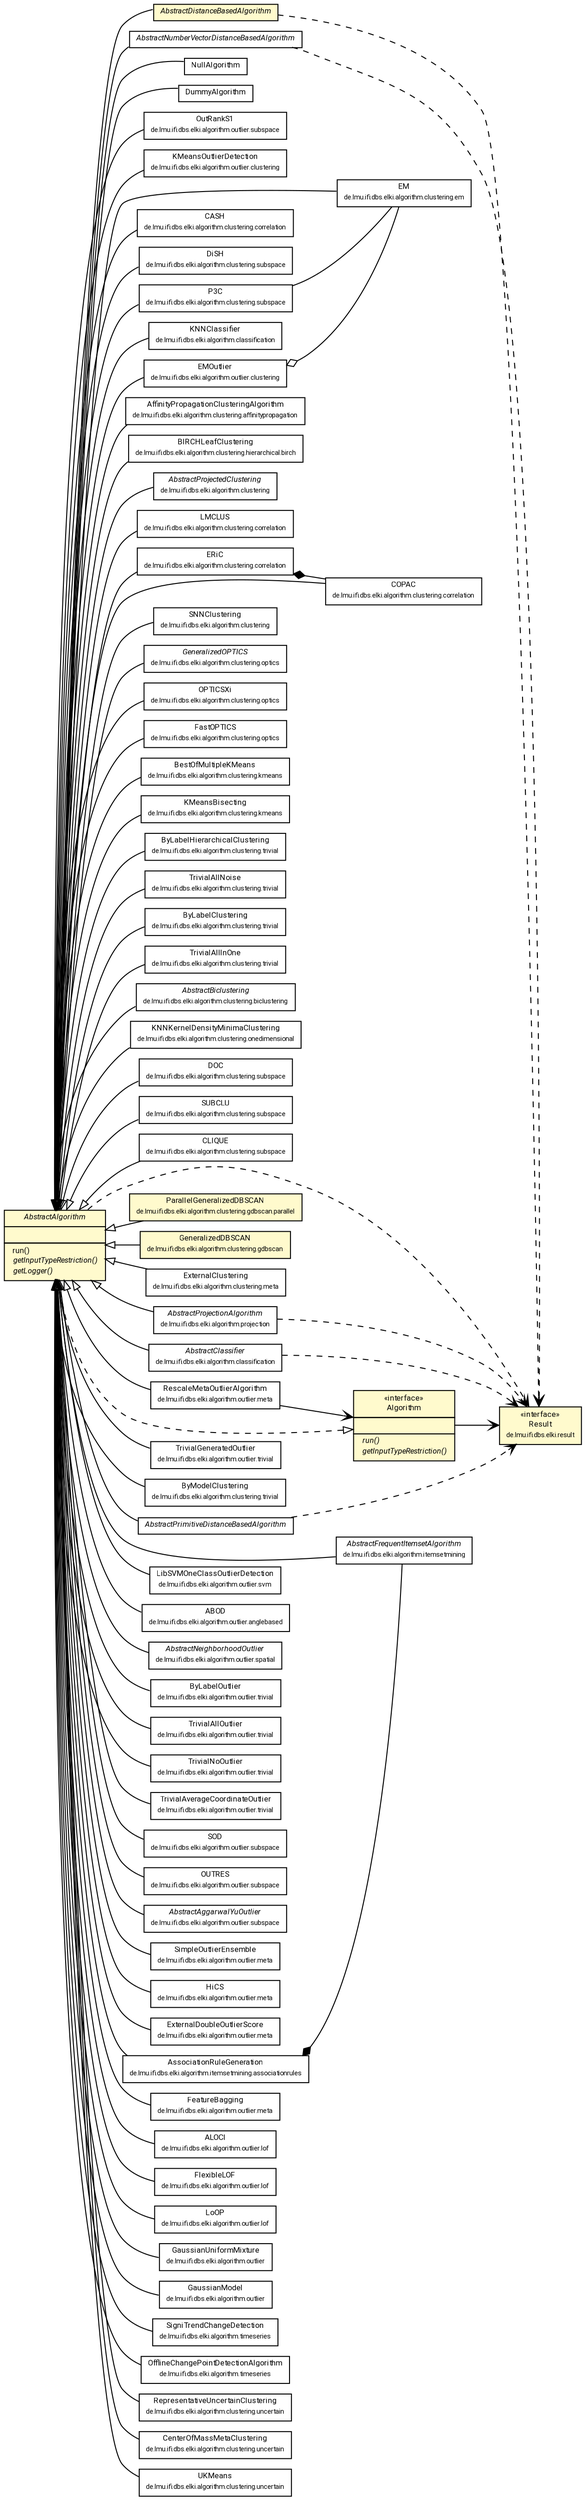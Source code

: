 #!/usr/local/bin/dot
#
# Class diagram 
# Generated by UMLGraph version R5_7_2-60-g0e99a6 (http://www.spinellis.gr/umlgraph/)
#

digraph G {
	graph [fontnames="svg"]
	edge [fontname="Roboto",fontsize=7,labelfontname="Roboto",labelfontsize=7,color="black"];
	node [fontname="Roboto",fontcolor="black",fontsize=8,shape=plaintext,margin=0,width=0,height=0];
	nodesep=0.15;
	ranksep=0.25;
	rankdir=LR;
	// de.lmu.ifi.dbs.elki.algorithm.projection.AbstractProjectionAlgorithm<R extends de.lmu.ifi.dbs.elki.result.Result>
	c894621 [label=<<table title="de.lmu.ifi.dbs.elki.algorithm.projection.AbstractProjectionAlgorithm" border="0" cellborder="1" cellspacing="0" cellpadding="2" href="projection/AbstractProjectionAlgorithm.html" target="_parent">
		<tr><td><table border="0" cellspacing="0" cellpadding="1">
		<tr><td align="center" balign="center"> <font face="Roboto"><i>AbstractProjectionAlgorithm</i></font> </td></tr>
		<tr><td align="center" balign="center"> <font face="Roboto" point-size="7.0">de.lmu.ifi.dbs.elki.algorithm.projection</font> </td></tr>
		</table></td></tr>
		</table>>, URL="projection/AbstractProjectionAlgorithm.html"];
	// de.lmu.ifi.dbs.elki.algorithm.NullAlgorithm
	c894638 [label=<<table title="de.lmu.ifi.dbs.elki.algorithm.NullAlgorithm" border="0" cellborder="1" cellspacing="0" cellpadding="2" href="NullAlgorithm.html" target="_parent">
		<tr><td><table border="0" cellspacing="0" cellpadding="1">
		<tr><td align="center" balign="center"> <font face="Roboto">NullAlgorithm</font> </td></tr>
		</table></td></tr>
		</table>>, URL="NullAlgorithm.html"];
	// de.lmu.ifi.dbs.elki.algorithm.DummyAlgorithm<O extends de.lmu.ifi.dbs.elki.data.NumberVector>
	c894641 [label=<<table title="de.lmu.ifi.dbs.elki.algorithm.DummyAlgorithm" border="0" cellborder="1" cellspacing="0" cellpadding="2" href="DummyAlgorithm.html" target="_parent">
		<tr><td><table border="0" cellspacing="0" cellpadding="1">
		<tr><td align="center" balign="center"> <font face="Roboto">DummyAlgorithm</font> </td></tr>
		</table></td></tr>
		</table>>, URL="DummyAlgorithm.html"];
	// de.lmu.ifi.dbs.elki.algorithm.outlier.subspace.OutRankS1
	c894653 [label=<<table title="de.lmu.ifi.dbs.elki.algorithm.outlier.subspace.OutRankS1" border="0" cellborder="1" cellspacing="0" cellpadding="2" href="outlier/subspace/OutRankS1.html" target="_parent">
		<tr><td><table border="0" cellspacing="0" cellpadding="1">
		<tr><td align="center" balign="center"> <font face="Roboto">OutRankS1</font> </td></tr>
		<tr><td align="center" balign="center"> <font face="Roboto" point-size="7.0">de.lmu.ifi.dbs.elki.algorithm.outlier.subspace</font> </td></tr>
		</table></td></tr>
		</table>>, URL="outlier/subspace/OutRankS1.html"];
	// de.lmu.ifi.dbs.elki.algorithm.outlier.clustering.KMeansOutlierDetection<O extends de.lmu.ifi.dbs.elki.data.NumberVector>
	c894659 [label=<<table title="de.lmu.ifi.dbs.elki.algorithm.outlier.clustering.KMeansOutlierDetection" border="0" cellborder="1" cellspacing="0" cellpadding="2" href="outlier/clustering/KMeansOutlierDetection.html" target="_parent">
		<tr><td><table border="0" cellspacing="0" cellpadding="1">
		<tr><td align="center" balign="center"> <font face="Roboto">KMeansOutlierDetection</font> </td></tr>
		<tr><td align="center" balign="center"> <font face="Roboto" point-size="7.0">de.lmu.ifi.dbs.elki.algorithm.outlier.clustering</font> </td></tr>
		</table></td></tr>
		</table>>, URL="outlier/clustering/KMeansOutlierDetection.html"];
	// de.lmu.ifi.dbs.elki.algorithm.outlier.clustering.EMOutlier<V extends de.lmu.ifi.dbs.elki.data.NumberVector>
	c894661 [label=<<table title="de.lmu.ifi.dbs.elki.algorithm.outlier.clustering.EMOutlier" border="0" cellborder="1" cellspacing="0" cellpadding="2" href="outlier/clustering/EMOutlier.html" target="_parent">
		<tr><td><table border="0" cellspacing="0" cellpadding="1">
		<tr><td align="center" balign="center"> <font face="Roboto">EMOutlier</font> </td></tr>
		<tr><td align="center" balign="center"> <font face="Roboto" point-size="7.0">de.lmu.ifi.dbs.elki.algorithm.outlier.clustering</font> </td></tr>
		</table></td></tr>
		</table>>, URL="outlier/clustering/EMOutlier.html"];
	// de.lmu.ifi.dbs.elki.algorithm.clustering.correlation.CASH<V extends de.lmu.ifi.dbs.elki.data.NumberVector>
	c894692 [label=<<table title="de.lmu.ifi.dbs.elki.algorithm.clustering.correlation.CASH" border="0" cellborder="1" cellspacing="0" cellpadding="2" href="clustering/correlation/CASH.html" target="_parent">
		<tr><td><table border="0" cellspacing="0" cellpadding="1">
		<tr><td align="center" balign="center"> <font face="Roboto">CASH</font> </td></tr>
		<tr><td align="center" balign="center"> <font face="Roboto" point-size="7.0">de.lmu.ifi.dbs.elki.algorithm.clustering.correlation</font> </td></tr>
		</table></td></tr>
		</table>>, URL="clustering/correlation/CASH.html"];
	// de.lmu.ifi.dbs.elki.algorithm.clustering.subspace.DiSH<V extends de.lmu.ifi.dbs.elki.data.NumberVector>
	c894697 [label=<<table title="de.lmu.ifi.dbs.elki.algorithm.clustering.subspace.DiSH" border="0" cellborder="1" cellspacing="0" cellpadding="2" href="clustering/subspace/DiSH.html" target="_parent">
		<tr><td><table border="0" cellspacing="0" cellpadding="1">
		<tr><td align="center" balign="center"> <font face="Roboto">DiSH</font> </td></tr>
		<tr><td align="center" balign="center"> <font face="Roboto" point-size="7.0">de.lmu.ifi.dbs.elki.algorithm.clustering.subspace</font> </td></tr>
		</table></td></tr>
		</table>>, URL="clustering/subspace/DiSH.html"];
	// de.lmu.ifi.dbs.elki.algorithm.classification.AbstractClassifier<O, R extends de.lmu.ifi.dbs.elki.result.Result>
	c895018 [label=<<table title="de.lmu.ifi.dbs.elki.algorithm.classification.AbstractClassifier" border="0" cellborder="1" cellspacing="0" cellpadding="2" href="classification/AbstractClassifier.html" target="_parent">
		<tr><td><table border="0" cellspacing="0" cellpadding="1">
		<tr><td align="center" balign="center"> <font face="Roboto"><i>AbstractClassifier</i></font> </td></tr>
		<tr><td align="center" balign="center"> <font face="Roboto" point-size="7.0">de.lmu.ifi.dbs.elki.algorithm.classification</font> </td></tr>
		</table></td></tr>
		</table>>, URL="classification/AbstractClassifier.html"];
	// de.lmu.ifi.dbs.elki.algorithm.classification.KNNClassifier<O>
	c895020 [label=<<table title="de.lmu.ifi.dbs.elki.algorithm.classification.KNNClassifier" border="0" cellborder="1" cellspacing="0" cellpadding="2" href="classification/KNNClassifier.html" target="_parent">
		<tr><td><table border="0" cellspacing="0" cellpadding="1">
		<tr><td align="center" balign="center"> <font face="Roboto">KNNClassifier</font> </td></tr>
		<tr><td align="center" balign="center"> <font face="Roboto" point-size="7.0">de.lmu.ifi.dbs.elki.algorithm.classification</font> </td></tr>
		</table></td></tr>
		</table>>, URL="classification/KNNClassifier.html"];
	// de.lmu.ifi.dbs.elki.algorithm.clustering.em.EM<V extends de.lmu.ifi.dbs.elki.data.NumberVector, M extends de.lmu.ifi.dbs.elki.data.model.MeanModel>
	c895131 [label=<<table title="de.lmu.ifi.dbs.elki.algorithm.clustering.em.EM" border="0" cellborder="1" cellspacing="0" cellpadding="2" href="clustering/em/EM.html" target="_parent">
		<tr><td><table border="0" cellspacing="0" cellpadding="1">
		<tr><td align="center" balign="center"> <font face="Roboto">EM</font> </td></tr>
		<tr><td align="center" balign="center"> <font face="Roboto" point-size="7.0">de.lmu.ifi.dbs.elki.algorithm.clustering.em</font> </td></tr>
		</table></td></tr>
		</table>>, URL="clustering/em/EM.html"];
	// de.lmu.ifi.dbs.elki.algorithm.clustering.affinitypropagation.AffinityPropagationClusteringAlgorithm<O>
	c895147 [label=<<table title="de.lmu.ifi.dbs.elki.algorithm.clustering.affinitypropagation.AffinityPropagationClusteringAlgorithm" border="0" cellborder="1" cellspacing="0" cellpadding="2" href="clustering/affinitypropagation/AffinityPropagationClusteringAlgorithm.html" target="_parent">
		<tr><td><table border="0" cellspacing="0" cellpadding="1">
		<tr><td align="center" balign="center"> <font face="Roboto">AffinityPropagationClusteringAlgorithm</font> </td></tr>
		<tr><td align="center" balign="center"> <font face="Roboto" point-size="7.0">de.lmu.ifi.dbs.elki.algorithm.clustering.affinitypropagation</font> </td></tr>
		</table></td></tr>
		</table>>, URL="clustering/affinitypropagation/AffinityPropagationClusteringAlgorithm.html"];
	// de.lmu.ifi.dbs.elki.algorithm.clustering.hierarchical.birch.BIRCHLeafClustering
	c895160 [label=<<table title="de.lmu.ifi.dbs.elki.algorithm.clustering.hierarchical.birch.BIRCHLeafClustering" border="0" cellborder="1" cellspacing="0" cellpadding="2" href="clustering/hierarchical/birch/BIRCHLeafClustering.html" target="_parent">
		<tr><td><table border="0" cellspacing="0" cellpadding="1">
		<tr><td align="center" balign="center"> <font face="Roboto">BIRCHLeafClustering</font> </td></tr>
		<tr><td align="center" balign="center"> <font face="Roboto" point-size="7.0">de.lmu.ifi.dbs.elki.algorithm.clustering.hierarchical.birch</font> </td></tr>
		</table></td></tr>
		</table>>, URL="clustering/hierarchical/birch/BIRCHLeafClustering.html"];
	// de.lmu.ifi.dbs.elki.algorithm.clustering.AbstractProjectedClustering<R extends de.lmu.ifi.dbs.elki.data.Clustering<?>, V extends de.lmu.ifi.dbs.elki.data.NumberVector>
	c895245 [label=<<table title="de.lmu.ifi.dbs.elki.algorithm.clustering.AbstractProjectedClustering" border="0" cellborder="1" cellspacing="0" cellpadding="2" href="clustering/AbstractProjectedClustering.html" target="_parent">
		<tr><td><table border="0" cellspacing="0" cellpadding="1">
		<tr><td align="center" balign="center"> <font face="Roboto"><i>AbstractProjectedClustering</i></font> </td></tr>
		<tr><td align="center" balign="center"> <font face="Roboto" point-size="7.0">de.lmu.ifi.dbs.elki.algorithm.clustering</font> </td></tr>
		</table></td></tr>
		</table>>, URL="clustering/AbstractProjectedClustering.html"];
	// de.lmu.ifi.dbs.elki.algorithm.clustering.correlation.LMCLUS
	c895250 [label=<<table title="de.lmu.ifi.dbs.elki.algorithm.clustering.correlation.LMCLUS" border="0" cellborder="1" cellspacing="0" cellpadding="2" href="clustering/correlation/LMCLUS.html" target="_parent">
		<tr><td><table border="0" cellspacing="0" cellpadding="1">
		<tr><td align="center" balign="center"> <font face="Roboto">LMCLUS</font> </td></tr>
		<tr><td align="center" balign="center"> <font face="Roboto" point-size="7.0">de.lmu.ifi.dbs.elki.algorithm.clustering.correlation</font> </td></tr>
		</table></td></tr>
		</table>>, URL="clustering/correlation/LMCLUS.html"];
	// de.lmu.ifi.dbs.elki.algorithm.clustering.correlation.COPAC<V extends de.lmu.ifi.dbs.elki.data.NumberVector>
	c895253 [label=<<table title="de.lmu.ifi.dbs.elki.algorithm.clustering.correlation.COPAC" border="0" cellborder="1" cellspacing="0" cellpadding="2" href="clustering/correlation/COPAC.html" target="_parent">
		<tr><td><table border="0" cellspacing="0" cellpadding="1">
		<tr><td align="center" balign="center"> <font face="Roboto">COPAC</font> </td></tr>
		<tr><td align="center" balign="center"> <font face="Roboto" point-size="7.0">de.lmu.ifi.dbs.elki.algorithm.clustering.correlation</font> </td></tr>
		</table></td></tr>
		</table>>, URL="clustering/correlation/COPAC.html"];
	// de.lmu.ifi.dbs.elki.algorithm.clustering.correlation.ERiC<V extends de.lmu.ifi.dbs.elki.data.NumberVector>
	c895256 [label=<<table title="de.lmu.ifi.dbs.elki.algorithm.clustering.correlation.ERiC" border="0" cellborder="1" cellspacing="0" cellpadding="2" href="clustering/correlation/ERiC.html" target="_parent">
		<tr><td><table border="0" cellspacing="0" cellpadding="1">
		<tr><td align="center" balign="center"> <font face="Roboto">ERiC</font> </td></tr>
		<tr><td align="center" balign="center"> <font face="Roboto" point-size="7.0">de.lmu.ifi.dbs.elki.algorithm.clustering.correlation</font> </td></tr>
		</table></td></tr>
		</table>>, URL="clustering/correlation/ERiC.html"];
	// de.lmu.ifi.dbs.elki.algorithm.clustering.SNNClustering<O>
	c895267 [label=<<table title="de.lmu.ifi.dbs.elki.algorithm.clustering.SNNClustering" border="0" cellborder="1" cellspacing="0" cellpadding="2" href="clustering/SNNClustering.html" target="_parent">
		<tr><td><table border="0" cellspacing="0" cellpadding="1">
		<tr><td align="center" balign="center"> <font face="Roboto">SNNClustering</font> </td></tr>
		<tr><td align="center" balign="center"> <font face="Roboto" point-size="7.0">de.lmu.ifi.dbs.elki.algorithm.clustering</font> </td></tr>
		</table></td></tr>
		</table>>, URL="clustering/SNNClustering.html"];
	// de.lmu.ifi.dbs.elki.algorithm.clustering.optics.GeneralizedOPTICS<O, R extends de.lmu.ifi.dbs.elki.algorithm.clustering.optics.ClusterOrder>
	c895272 [label=<<table title="de.lmu.ifi.dbs.elki.algorithm.clustering.optics.GeneralizedOPTICS" border="0" cellborder="1" cellspacing="0" cellpadding="2" href="clustering/optics/GeneralizedOPTICS.html" target="_parent">
		<tr><td><table border="0" cellspacing="0" cellpadding="1">
		<tr><td align="center" balign="center"> <font face="Roboto"><i>GeneralizedOPTICS</i></font> </td></tr>
		<tr><td align="center" balign="center"> <font face="Roboto" point-size="7.0">de.lmu.ifi.dbs.elki.algorithm.clustering.optics</font> </td></tr>
		</table></td></tr>
		</table>>, URL="clustering/optics/GeneralizedOPTICS.html"];
	// de.lmu.ifi.dbs.elki.algorithm.clustering.optics.OPTICSXi
	c895280 [label=<<table title="de.lmu.ifi.dbs.elki.algorithm.clustering.optics.OPTICSXi" border="0" cellborder="1" cellspacing="0" cellpadding="2" href="clustering/optics/OPTICSXi.html" target="_parent">
		<tr><td><table border="0" cellspacing="0" cellpadding="1">
		<tr><td align="center" balign="center"> <font face="Roboto">OPTICSXi</font> </td></tr>
		<tr><td align="center" balign="center"> <font face="Roboto" point-size="7.0">de.lmu.ifi.dbs.elki.algorithm.clustering.optics</font> </td></tr>
		</table></td></tr>
		</table>>, URL="clustering/optics/OPTICSXi.html"];
	// de.lmu.ifi.dbs.elki.algorithm.clustering.optics.FastOPTICS<V extends de.lmu.ifi.dbs.elki.data.NumberVector>
	c895290 [label=<<table title="de.lmu.ifi.dbs.elki.algorithm.clustering.optics.FastOPTICS" border="0" cellborder="1" cellspacing="0" cellpadding="2" href="clustering/optics/FastOPTICS.html" target="_parent">
		<tr><td><table border="0" cellspacing="0" cellpadding="1">
		<tr><td align="center" balign="center"> <font face="Roboto">FastOPTICS</font> </td></tr>
		<tr><td align="center" balign="center"> <font face="Roboto" point-size="7.0">de.lmu.ifi.dbs.elki.algorithm.clustering.optics</font> </td></tr>
		</table></td></tr>
		</table>>, URL="clustering/optics/FastOPTICS.html"];
	// de.lmu.ifi.dbs.elki.algorithm.clustering.kmeans.BestOfMultipleKMeans<V extends de.lmu.ifi.dbs.elki.data.NumberVector, M extends de.lmu.ifi.dbs.elki.data.model.MeanModel>
	c895322 [label=<<table title="de.lmu.ifi.dbs.elki.algorithm.clustering.kmeans.BestOfMultipleKMeans" border="0" cellborder="1" cellspacing="0" cellpadding="2" href="clustering/kmeans/BestOfMultipleKMeans.html" target="_parent">
		<tr><td><table border="0" cellspacing="0" cellpadding="1">
		<tr><td align="center" balign="center"> <font face="Roboto">BestOfMultipleKMeans</font> </td></tr>
		<tr><td align="center" balign="center"> <font face="Roboto" point-size="7.0">de.lmu.ifi.dbs.elki.algorithm.clustering.kmeans</font> </td></tr>
		</table></td></tr>
		</table>>, URL="clustering/kmeans/BestOfMultipleKMeans.html"];
	// de.lmu.ifi.dbs.elki.algorithm.clustering.kmeans.KMeansBisecting<V extends de.lmu.ifi.dbs.elki.data.NumberVector, M extends de.lmu.ifi.dbs.elki.data.model.MeanModel>
	c895364 [label=<<table title="de.lmu.ifi.dbs.elki.algorithm.clustering.kmeans.KMeansBisecting" border="0" cellborder="1" cellspacing="0" cellpadding="2" href="clustering/kmeans/KMeansBisecting.html" target="_parent">
		<tr><td><table border="0" cellspacing="0" cellpadding="1">
		<tr><td align="center" balign="center"> <font face="Roboto">KMeansBisecting</font> </td></tr>
		<tr><td align="center" balign="center"> <font face="Roboto" point-size="7.0">de.lmu.ifi.dbs.elki.algorithm.clustering.kmeans</font> </td></tr>
		</table></td></tr>
		</table>>, URL="clustering/kmeans/KMeansBisecting.html"];
	// de.lmu.ifi.dbs.elki.algorithm.clustering.trivial.ByLabelHierarchicalClustering
	c895407 [label=<<table title="de.lmu.ifi.dbs.elki.algorithm.clustering.trivial.ByLabelHierarchicalClustering" border="0" cellborder="1" cellspacing="0" cellpadding="2" href="clustering/trivial/ByLabelHierarchicalClustering.html" target="_parent">
		<tr><td><table border="0" cellspacing="0" cellpadding="1">
		<tr><td align="center" balign="center"> <font face="Roboto">ByLabelHierarchicalClustering</font> </td></tr>
		<tr><td align="center" balign="center"> <font face="Roboto" point-size="7.0">de.lmu.ifi.dbs.elki.algorithm.clustering.trivial</font> </td></tr>
		</table></td></tr>
		</table>>, URL="clustering/trivial/ByLabelHierarchicalClustering.html"];
	// de.lmu.ifi.dbs.elki.algorithm.clustering.trivial.TrivialAllNoise
	c895408 [label=<<table title="de.lmu.ifi.dbs.elki.algorithm.clustering.trivial.TrivialAllNoise" border="0" cellborder="1" cellspacing="0" cellpadding="2" href="clustering/trivial/TrivialAllNoise.html" target="_parent">
		<tr><td><table border="0" cellspacing="0" cellpadding="1">
		<tr><td align="center" balign="center"> <font face="Roboto">TrivialAllNoise</font> </td></tr>
		<tr><td align="center" balign="center"> <font face="Roboto" point-size="7.0">de.lmu.ifi.dbs.elki.algorithm.clustering.trivial</font> </td></tr>
		</table></td></tr>
		</table>>, URL="clustering/trivial/TrivialAllNoise.html"];
	// de.lmu.ifi.dbs.elki.algorithm.clustering.trivial.ByLabelClustering
	c895409 [label=<<table title="de.lmu.ifi.dbs.elki.algorithm.clustering.trivial.ByLabelClustering" border="0" cellborder="1" cellspacing="0" cellpadding="2" href="clustering/trivial/ByLabelClustering.html" target="_parent">
		<tr><td><table border="0" cellspacing="0" cellpadding="1">
		<tr><td align="center" balign="center"> <font face="Roboto">ByLabelClustering</font> </td></tr>
		<tr><td align="center" balign="center"> <font face="Roboto" point-size="7.0">de.lmu.ifi.dbs.elki.algorithm.clustering.trivial</font> </td></tr>
		</table></td></tr>
		</table>>, URL="clustering/trivial/ByLabelClustering.html"];
	// de.lmu.ifi.dbs.elki.algorithm.clustering.trivial.TrivialAllInOne
	c895412 [label=<<table title="de.lmu.ifi.dbs.elki.algorithm.clustering.trivial.TrivialAllInOne" border="0" cellborder="1" cellspacing="0" cellpadding="2" href="clustering/trivial/TrivialAllInOne.html" target="_parent">
		<tr><td><table border="0" cellspacing="0" cellpadding="1">
		<tr><td align="center" balign="center"> <font face="Roboto">TrivialAllInOne</font> </td></tr>
		<tr><td align="center" balign="center"> <font face="Roboto" point-size="7.0">de.lmu.ifi.dbs.elki.algorithm.clustering.trivial</font> </td></tr>
		</table></td></tr>
		</table>>, URL="clustering/trivial/TrivialAllInOne.html"];
	// de.lmu.ifi.dbs.elki.algorithm.clustering.biclustering.AbstractBiclustering<V extends de.lmu.ifi.dbs.elki.data.NumberVector, M extends de.lmu.ifi.dbs.elki.data.model.BiclusterModel>
	c895413 [label=<<table title="de.lmu.ifi.dbs.elki.algorithm.clustering.biclustering.AbstractBiclustering" border="0" cellborder="1" cellspacing="0" cellpadding="2" href="clustering/biclustering/AbstractBiclustering.html" target="_parent">
		<tr><td><table border="0" cellspacing="0" cellpadding="1">
		<tr><td align="center" balign="center"> <font face="Roboto"><i>AbstractBiclustering</i></font> </td></tr>
		<tr><td align="center" balign="center"> <font face="Roboto" point-size="7.0">de.lmu.ifi.dbs.elki.algorithm.clustering.biclustering</font> </td></tr>
		</table></td></tr>
		</table>>, URL="clustering/biclustering/AbstractBiclustering.html"];
	// de.lmu.ifi.dbs.elki.algorithm.clustering.onedimensional.KNNKernelDensityMinimaClustering<V extends de.lmu.ifi.dbs.elki.data.NumberVector>
	c895422 [label=<<table title="de.lmu.ifi.dbs.elki.algorithm.clustering.onedimensional.KNNKernelDensityMinimaClustering" border="0" cellborder="1" cellspacing="0" cellpadding="2" href="clustering/onedimensional/KNNKernelDensityMinimaClustering.html" target="_parent">
		<tr><td><table border="0" cellspacing="0" cellpadding="1">
		<tr><td align="center" balign="center"> <font face="Roboto">KNNKernelDensityMinimaClustering</font> </td></tr>
		<tr><td align="center" balign="center"> <font face="Roboto" point-size="7.0">de.lmu.ifi.dbs.elki.algorithm.clustering.onedimensional</font> </td></tr>
		</table></td></tr>
		</table>>, URL="clustering/onedimensional/KNNKernelDensityMinimaClustering.html"];
	// de.lmu.ifi.dbs.elki.algorithm.clustering.subspace.DOC<V extends de.lmu.ifi.dbs.elki.data.NumberVector>
	c895429 [label=<<table title="de.lmu.ifi.dbs.elki.algorithm.clustering.subspace.DOC" border="0" cellborder="1" cellspacing="0" cellpadding="2" href="clustering/subspace/DOC.html" target="_parent">
		<tr><td><table border="0" cellspacing="0" cellpadding="1">
		<tr><td align="center" balign="center"> <font face="Roboto">DOC</font> </td></tr>
		<tr><td align="center" balign="center"> <font face="Roboto" point-size="7.0">de.lmu.ifi.dbs.elki.algorithm.clustering.subspace</font> </td></tr>
		</table></td></tr>
		</table>>, URL="clustering/subspace/DOC.html"];
	// de.lmu.ifi.dbs.elki.algorithm.clustering.subspace.SUBCLU<V extends de.lmu.ifi.dbs.elki.data.NumberVector>
	c895433 [label=<<table title="de.lmu.ifi.dbs.elki.algorithm.clustering.subspace.SUBCLU" border="0" cellborder="1" cellspacing="0" cellpadding="2" href="clustering/subspace/SUBCLU.html" target="_parent">
		<tr><td><table border="0" cellspacing="0" cellpadding="1">
		<tr><td align="center" balign="center"> <font face="Roboto">SUBCLU</font> </td></tr>
		<tr><td align="center" balign="center"> <font face="Roboto" point-size="7.0">de.lmu.ifi.dbs.elki.algorithm.clustering.subspace</font> </td></tr>
		</table></td></tr>
		</table>>, URL="clustering/subspace/SUBCLU.html"];
	// de.lmu.ifi.dbs.elki.algorithm.clustering.subspace.CLIQUE
	c895449 [label=<<table title="de.lmu.ifi.dbs.elki.algorithm.clustering.subspace.CLIQUE" border="0" cellborder="1" cellspacing="0" cellpadding="2" href="clustering/subspace/CLIQUE.html" target="_parent">
		<tr><td><table border="0" cellspacing="0" cellpadding="1">
		<tr><td align="center" balign="center"> <font face="Roboto">CLIQUE</font> </td></tr>
		<tr><td align="center" balign="center"> <font face="Roboto" point-size="7.0">de.lmu.ifi.dbs.elki.algorithm.clustering.subspace</font> </td></tr>
		</table></td></tr>
		</table>>, URL="clustering/subspace/CLIQUE.html"];
	// de.lmu.ifi.dbs.elki.algorithm.clustering.subspace.P3C<V extends de.lmu.ifi.dbs.elki.data.NumberVector>
	c895451 [label=<<table title="de.lmu.ifi.dbs.elki.algorithm.clustering.subspace.P3C" border="0" cellborder="1" cellspacing="0" cellpadding="2" href="clustering/subspace/P3C.html" target="_parent">
		<tr><td><table border="0" cellspacing="0" cellpadding="1">
		<tr><td align="center" balign="center"> <font face="Roboto">P3C</font> </td></tr>
		<tr><td align="center" balign="center"> <font face="Roboto" point-size="7.0">de.lmu.ifi.dbs.elki.algorithm.clustering.subspace</font> </td></tr>
		</table></td></tr>
		</table>>, URL="clustering/subspace/P3C.html"];
	// de.lmu.ifi.dbs.elki.algorithm.clustering.gdbscan.parallel.ParallelGeneralizedDBSCAN
	c895469 [label=<<table title="de.lmu.ifi.dbs.elki.algorithm.clustering.gdbscan.parallel.ParallelGeneralizedDBSCAN" border="0" cellborder="1" cellspacing="0" cellpadding="2" bgcolor="LemonChiffon" href="clustering/gdbscan/parallel/ParallelGeneralizedDBSCAN.html" target="_parent">
		<tr><td><table border="0" cellspacing="0" cellpadding="1">
		<tr><td align="center" balign="center"> <font face="Roboto">ParallelGeneralizedDBSCAN</font> </td></tr>
		<tr><td align="center" balign="center"> <font face="Roboto" point-size="7.0">de.lmu.ifi.dbs.elki.algorithm.clustering.gdbscan.parallel</font> </td></tr>
		</table></td></tr>
		</table>>, URL="clustering/gdbscan/parallel/ParallelGeneralizedDBSCAN.html"];
	// de.lmu.ifi.dbs.elki.algorithm.clustering.gdbscan.GeneralizedDBSCAN
	c895486 [label=<<table title="de.lmu.ifi.dbs.elki.algorithm.clustering.gdbscan.GeneralizedDBSCAN" border="0" cellborder="1" cellspacing="0" cellpadding="2" bgcolor="LemonChiffon" href="clustering/gdbscan/GeneralizedDBSCAN.html" target="_parent">
		<tr><td><table border="0" cellspacing="0" cellpadding="1">
		<tr><td align="center" balign="center"> <font face="Roboto">GeneralizedDBSCAN</font> </td></tr>
		<tr><td align="center" balign="center"> <font face="Roboto" point-size="7.0">de.lmu.ifi.dbs.elki.algorithm.clustering.gdbscan</font> </td></tr>
		</table></td></tr>
		</table>>, URL="clustering/gdbscan/GeneralizedDBSCAN.html"];
	// de.lmu.ifi.dbs.elki.algorithm.clustering.meta.ExternalClustering
	c895504 [label=<<table title="de.lmu.ifi.dbs.elki.algorithm.clustering.meta.ExternalClustering" border="0" cellborder="1" cellspacing="0" cellpadding="2" href="clustering/meta/ExternalClustering.html" target="_parent">
		<tr><td><table border="0" cellspacing="0" cellpadding="1">
		<tr><td align="center" balign="center"> <font face="Roboto">ExternalClustering</font> </td></tr>
		<tr><td align="center" balign="center"> <font face="Roboto" point-size="7.0">de.lmu.ifi.dbs.elki.algorithm.clustering.meta</font> </td></tr>
		</table></td></tr>
		</table>>, URL="clustering/meta/ExternalClustering.html"];
	// de.lmu.ifi.dbs.elki.algorithm.AbstractPrimitiveDistanceBasedAlgorithm<O, R extends de.lmu.ifi.dbs.elki.result.Result>
	c895607 [label=<<table title="de.lmu.ifi.dbs.elki.algorithm.AbstractPrimitiveDistanceBasedAlgorithm" border="0" cellborder="1" cellspacing="0" cellpadding="2" href="AbstractPrimitiveDistanceBasedAlgorithm.html" target="_parent">
		<tr><td><table border="0" cellspacing="0" cellpadding="1">
		<tr><td align="center" balign="center"> <font face="Roboto"><i>AbstractPrimitiveDistanceBasedAlgorithm</i></font> </td></tr>
		</table></td></tr>
		</table>>, URL="AbstractPrimitiveDistanceBasedAlgorithm.html"];
	// de.lmu.ifi.dbs.elki.algorithm.AbstractDistanceBasedAlgorithm<O, R extends de.lmu.ifi.dbs.elki.result.Result>
	c895609 [label=<<table title="de.lmu.ifi.dbs.elki.algorithm.AbstractDistanceBasedAlgorithm" border="0" cellborder="1" cellspacing="0" cellpadding="2" bgcolor="LemonChiffon" href="AbstractDistanceBasedAlgorithm.html" target="_parent">
		<tr><td><table border="0" cellspacing="0" cellpadding="1">
		<tr><td align="center" balign="center"> <font face="Roboto"><i>AbstractDistanceBasedAlgorithm</i></font> </td></tr>
		</table></td></tr>
		</table>>, URL="AbstractDistanceBasedAlgorithm.html"];
	// de.lmu.ifi.dbs.elki.algorithm.AbstractNumberVectorDistanceBasedAlgorithm<O, R extends de.lmu.ifi.dbs.elki.result.Result>
	c895611 [label=<<table title="de.lmu.ifi.dbs.elki.algorithm.AbstractNumberVectorDistanceBasedAlgorithm" border="0" cellborder="1" cellspacing="0" cellpadding="2" href="AbstractNumberVectorDistanceBasedAlgorithm.html" target="_parent">
		<tr><td><table border="0" cellspacing="0" cellpadding="1">
		<tr><td align="center" balign="center"> <font face="Roboto"><i>AbstractNumberVectorDistanceBasedAlgorithm</i></font> </td></tr>
		</table></td></tr>
		</table>>, URL="AbstractNumberVectorDistanceBasedAlgorithm.html"];
	// de.lmu.ifi.dbs.elki.result.Result
	c895636 [label=<<table title="de.lmu.ifi.dbs.elki.result.Result" border="0" cellborder="1" cellspacing="0" cellpadding="2" bgcolor="LemonChiffon" href="../result/Result.html" target="_parent">
		<tr><td><table border="0" cellspacing="0" cellpadding="1">
		<tr><td align="center" balign="center"> &#171;interface&#187; </td></tr>
		<tr><td align="center" balign="center"> <font face="Roboto">Result</font> </td></tr>
		<tr><td align="center" balign="center"> <font face="Roboto" point-size="7.0">de.lmu.ifi.dbs.elki.result</font> </td></tr>
		</table></td></tr>
		</table>>, URL="../result/Result.html"];
	// de.lmu.ifi.dbs.elki.algorithm.Algorithm
	c895705 [label=<<table title="de.lmu.ifi.dbs.elki.algorithm.Algorithm" border="0" cellborder="1" cellspacing="0" cellpadding="2" bgcolor="LemonChiffon" href="Algorithm.html" target="_parent">
		<tr><td><table border="0" cellspacing="0" cellpadding="1">
		<tr><td align="center" balign="center"> &#171;interface&#187; </td></tr>
		<tr><td align="center" balign="center"> <font face="Roboto">Algorithm</font> </td></tr>
		</table></td></tr>
		<tr><td><table border="0" cellspacing="0" cellpadding="1">
		<tr><td align="left" balign="left">  </td></tr>
		</table></td></tr>
		<tr><td><table border="0" cellspacing="0" cellpadding="1">
		<tr><td align="left" balign="left"> <i> run()</i> </td></tr>
		<tr><td align="left" balign="left"> <i> getInputTypeRestriction()</i> </td></tr>
		</table></td></tr>
		</table>>, URL="Algorithm.html"];
	// de.lmu.ifi.dbs.elki.algorithm.AbstractAlgorithm<R extends de.lmu.ifi.dbs.elki.result.Result>
	c895706 [label=<<table title="de.lmu.ifi.dbs.elki.algorithm.AbstractAlgorithm" border="0" cellborder="1" cellspacing="0" cellpadding="2" bgcolor="lemonChiffon" href="AbstractAlgorithm.html" target="_parent">
		<tr><td><table border="0" cellspacing="0" cellpadding="1">
		<tr><td align="center" balign="center"> <font face="Roboto"><i>AbstractAlgorithm</i></font> </td></tr>
		</table></td></tr>
		<tr><td><table border="0" cellspacing="0" cellpadding="1">
		<tr><td align="left" balign="left">  </td></tr>
		</table></td></tr>
		<tr><td><table border="0" cellspacing="0" cellpadding="1">
		<tr><td align="left" balign="left">  run() </td></tr>
		<tr><td align="left" balign="left"> <i> getInputTypeRestriction()</i> </td></tr>
		<tr><td align="left" balign="left"> <i> getLogger()</i> </td></tr>
		</table></td></tr>
		</table>>, URL="AbstractAlgorithm.html"];
	// de.lmu.ifi.dbs.elki.algorithm.outlier.trivial.TrivialGeneratedOutlier
	c896679 [label=<<table title="de.lmu.ifi.dbs.elki.algorithm.outlier.trivial.TrivialGeneratedOutlier" border="0" cellborder="1" cellspacing="0" cellpadding="2" href="outlier/trivial/TrivialGeneratedOutlier.html" target="_parent">
		<tr><td><table border="0" cellspacing="0" cellpadding="1">
		<tr><td align="center" balign="center"> <font face="Roboto">TrivialGeneratedOutlier</font> </td></tr>
		<tr><td align="center" balign="center"> <font face="Roboto" point-size="7.0">de.lmu.ifi.dbs.elki.algorithm.outlier.trivial</font> </td></tr>
		</table></td></tr>
		</table>>, URL="outlier/trivial/TrivialGeneratedOutlier.html"];
	// de.lmu.ifi.dbs.elki.algorithm.clustering.trivial.ByModelClustering
	c896681 [label=<<table title="de.lmu.ifi.dbs.elki.algorithm.clustering.trivial.ByModelClustering" border="0" cellborder="1" cellspacing="0" cellpadding="2" href="clustering/trivial/ByModelClustering.html" target="_parent">
		<tr><td><table border="0" cellspacing="0" cellpadding="1">
		<tr><td align="center" balign="center"> <font face="Roboto">ByModelClustering</font> </td></tr>
		<tr><td align="center" balign="center"> <font face="Roboto" point-size="7.0">de.lmu.ifi.dbs.elki.algorithm.clustering.trivial</font> </td></tr>
		</table></td></tr>
		</table>>, URL="clustering/trivial/ByModelClustering.html"];
	// de.lmu.ifi.dbs.elki.algorithm.itemsetmining.associationrules.AssociationRuleGeneration
	c897336 [label=<<table title="de.lmu.ifi.dbs.elki.algorithm.itemsetmining.associationrules.AssociationRuleGeneration" border="0" cellborder="1" cellspacing="0" cellpadding="2" href="itemsetmining/associationrules/AssociationRuleGeneration.html" target="_parent">
		<tr><td><table border="0" cellspacing="0" cellpadding="1">
		<tr><td align="center" balign="center"> <font face="Roboto">AssociationRuleGeneration</font> </td></tr>
		<tr><td align="center" balign="center"> <font face="Roboto" point-size="7.0">de.lmu.ifi.dbs.elki.algorithm.itemsetmining.associationrules</font> </td></tr>
		</table></td></tr>
		</table>>, URL="itemsetmining/associationrules/AssociationRuleGeneration.html"];
	// de.lmu.ifi.dbs.elki.algorithm.itemsetmining.AbstractFrequentItemsetAlgorithm
	c897349 [label=<<table title="de.lmu.ifi.dbs.elki.algorithm.itemsetmining.AbstractFrequentItemsetAlgorithm" border="0" cellborder="1" cellspacing="0" cellpadding="2" href="itemsetmining/AbstractFrequentItemsetAlgorithm.html" target="_parent">
		<tr><td><table border="0" cellspacing="0" cellpadding="1">
		<tr><td align="center" balign="center"> <font face="Roboto"><i>AbstractFrequentItemsetAlgorithm</i></font> </td></tr>
		<tr><td align="center" balign="center"> <font face="Roboto" point-size="7.0">de.lmu.ifi.dbs.elki.algorithm.itemsetmining</font> </td></tr>
		</table></td></tr>
		</table>>, URL="itemsetmining/AbstractFrequentItemsetAlgorithm.html"];
	// de.lmu.ifi.dbs.elki.algorithm.outlier.svm.LibSVMOneClassOutlierDetection<V extends de.lmu.ifi.dbs.elki.data.NumberVector>
	c897351 [label=<<table title="de.lmu.ifi.dbs.elki.algorithm.outlier.svm.LibSVMOneClassOutlierDetection" border="0" cellborder="1" cellspacing="0" cellpadding="2" href="outlier/svm/LibSVMOneClassOutlierDetection.html" target="_parent">
		<tr><td><table border="0" cellspacing="0" cellpadding="1">
		<tr><td align="center" balign="center"> <font face="Roboto">LibSVMOneClassOutlierDetection</font> </td></tr>
		<tr><td align="center" balign="center"> <font face="Roboto" point-size="7.0">de.lmu.ifi.dbs.elki.algorithm.outlier.svm</font> </td></tr>
		</table></td></tr>
		</table>>, URL="outlier/svm/LibSVMOneClassOutlierDetection.html"];
	// de.lmu.ifi.dbs.elki.algorithm.outlier.anglebased.ABOD<V extends de.lmu.ifi.dbs.elki.data.NumberVector>
	c897439 [label=<<table title="de.lmu.ifi.dbs.elki.algorithm.outlier.anglebased.ABOD" border="0" cellborder="1" cellspacing="0" cellpadding="2" href="outlier/anglebased/ABOD.html" target="_parent">
		<tr><td><table border="0" cellspacing="0" cellpadding="1">
		<tr><td align="center" balign="center"> <font face="Roboto">ABOD</font> </td></tr>
		<tr><td align="center" balign="center"> <font face="Roboto" point-size="7.0">de.lmu.ifi.dbs.elki.algorithm.outlier.anglebased</font> </td></tr>
		</table></td></tr>
		</table>>, URL="outlier/anglebased/ABOD.html"];
	// de.lmu.ifi.dbs.elki.algorithm.outlier.spatial.AbstractNeighborhoodOutlier<O>
	c897441 [label=<<table title="de.lmu.ifi.dbs.elki.algorithm.outlier.spatial.AbstractNeighborhoodOutlier" border="0" cellborder="1" cellspacing="0" cellpadding="2" href="outlier/spatial/AbstractNeighborhoodOutlier.html" target="_parent">
		<tr><td><table border="0" cellspacing="0" cellpadding="1">
		<tr><td align="center" balign="center"> <font face="Roboto"><i>AbstractNeighborhoodOutlier</i></font> </td></tr>
		<tr><td align="center" balign="center"> <font face="Roboto" point-size="7.0">de.lmu.ifi.dbs.elki.algorithm.outlier.spatial</font> </td></tr>
		</table></td></tr>
		</table>>, URL="outlier/spatial/AbstractNeighborhoodOutlier.html"];
	// de.lmu.ifi.dbs.elki.algorithm.outlier.trivial.ByLabelOutlier
	c897531 [label=<<table title="de.lmu.ifi.dbs.elki.algorithm.outlier.trivial.ByLabelOutlier" border="0" cellborder="1" cellspacing="0" cellpadding="2" href="outlier/trivial/ByLabelOutlier.html" target="_parent">
		<tr><td><table border="0" cellspacing="0" cellpadding="1">
		<tr><td align="center" balign="center"> <font face="Roboto">ByLabelOutlier</font> </td></tr>
		<tr><td align="center" balign="center"> <font face="Roboto" point-size="7.0">de.lmu.ifi.dbs.elki.algorithm.outlier.trivial</font> </td></tr>
		</table></td></tr>
		</table>>, URL="outlier/trivial/ByLabelOutlier.html"];
	// de.lmu.ifi.dbs.elki.algorithm.outlier.trivial.TrivialAllOutlier
	c897533 [label=<<table title="de.lmu.ifi.dbs.elki.algorithm.outlier.trivial.TrivialAllOutlier" border="0" cellborder="1" cellspacing="0" cellpadding="2" href="outlier/trivial/TrivialAllOutlier.html" target="_parent">
		<tr><td><table border="0" cellspacing="0" cellpadding="1">
		<tr><td align="center" balign="center"> <font face="Roboto">TrivialAllOutlier</font> </td></tr>
		<tr><td align="center" balign="center"> <font face="Roboto" point-size="7.0">de.lmu.ifi.dbs.elki.algorithm.outlier.trivial</font> </td></tr>
		</table></td></tr>
		</table>>, URL="outlier/trivial/TrivialAllOutlier.html"];
	// de.lmu.ifi.dbs.elki.algorithm.outlier.trivial.TrivialNoOutlier
	c897534 [label=<<table title="de.lmu.ifi.dbs.elki.algorithm.outlier.trivial.TrivialNoOutlier" border="0" cellborder="1" cellspacing="0" cellpadding="2" href="outlier/trivial/TrivialNoOutlier.html" target="_parent">
		<tr><td><table border="0" cellspacing="0" cellpadding="1">
		<tr><td align="center" balign="center"> <font face="Roboto">TrivialNoOutlier</font> </td></tr>
		<tr><td align="center" balign="center"> <font face="Roboto" point-size="7.0">de.lmu.ifi.dbs.elki.algorithm.outlier.trivial</font> </td></tr>
		</table></td></tr>
		</table>>, URL="outlier/trivial/TrivialNoOutlier.html"];
	// de.lmu.ifi.dbs.elki.algorithm.outlier.trivial.TrivialAverageCoordinateOutlier
	c897535 [label=<<table title="de.lmu.ifi.dbs.elki.algorithm.outlier.trivial.TrivialAverageCoordinateOutlier" border="0" cellborder="1" cellspacing="0" cellpadding="2" href="outlier/trivial/TrivialAverageCoordinateOutlier.html" target="_parent">
		<tr><td><table border="0" cellspacing="0" cellpadding="1">
		<tr><td align="center" balign="center"> <font face="Roboto">TrivialAverageCoordinateOutlier</font> </td></tr>
		<tr><td align="center" balign="center"> <font face="Roboto" point-size="7.0">de.lmu.ifi.dbs.elki.algorithm.outlier.trivial</font> </td></tr>
		</table></td></tr>
		</table>>, URL="outlier/trivial/TrivialAverageCoordinateOutlier.html"];
	// de.lmu.ifi.dbs.elki.algorithm.outlier.subspace.SOD<V extends de.lmu.ifi.dbs.elki.data.NumberVector>
	c897536 [label=<<table title="de.lmu.ifi.dbs.elki.algorithm.outlier.subspace.SOD" border="0" cellborder="1" cellspacing="0" cellpadding="2" href="outlier/subspace/SOD.html" target="_parent">
		<tr><td><table border="0" cellspacing="0" cellpadding="1">
		<tr><td align="center" balign="center"> <font face="Roboto">SOD</font> </td></tr>
		<tr><td align="center" balign="center"> <font face="Roboto" point-size="7.0">de.lmu.ifi.dbs.elki.algorithm.outlier.subspace</font> </td></tr>
		</table></td></tr>
		</table>>, URL="outlier/subspace/SOD.html"];
	// de.lmu.ifi.dbs.elki.algorithm.outlier.subspace.OUTRES
	c897545 [label=<<table title="de.lmu.ifi.dbs.elki.algorithm.outlier.subspace.OUTRES" border="0" cellborder="1" cellspacing="0" cellpadding="2" href="outlier/subspace/OUTRES.html" target="_parent">
		<tr><td><table border="0" cellspacing="0" cellpadding="1">
		<tr><td align="center" balign="center"> <font face="Roboto">OUTRES</font> </td></tr>
		<tr><td align="center" balign="center"> <font face="Roboto" point-size="7.0">de.lmu.ifi.dbs.elki.algorithm.outlier.subspace</font> </td></tr>
		</table></td></tr>
		</table>>, URL="outlier/subspace/OUTRES.html"];
	// de.lmu.ifi.dbs.elki.algorithm.outlier.subspace.AbstractAggarwalYuOutlier<V extends de.lmu.ifi.dbs.elki.data.NumberVector>
	c897548 [label=<<table title="de.lmu.ifi.dbs.elki.algorithm.outlier.subspace.AbstractAggarwalYuOutlier" border="0" cellborder="1" cellspacing="0" cellpadding="2" href="outlier/subspace/AbstractAggarwalYuOutlier.html" target="_parent">
		<tr><td><table border="0" cellspacing="0" cellpadding="1">
		<tr><td align="center" balign="center"> <font face="Roboto"><i>AbstractAggarwalYuOutlier</i></font> </td></tr>
		<tr><td align="center" balign="center"> <font face="Roboto" point-size="7.0">de.lmu.ifi.dbs.elki.algorithm.outlier.subspace</font> </td></tr>
		</table></td></tr>
		</table>>, URL="outlier/subspace/AbstractAggarwalYuOutlier.html"];
	// de.lmu.ifi.dbs.elki.algorithm.outlier.meta.SimpleOutlierEnsemble
	c897550 [label=<<table title="de.lmu.ifi.dbs.elki.algorithm.outlier.meta.SimpleOutlierEnsemble" border="0" cellborder="1" cellspacing="0" cellpadding="2" href="outlier/meta/SimpleOutlierEnsemble.html" target="_parent">
		<tr><td><table border="0" cellspacing="0" cellpadding="1">
		<tr><td align="center" balign="center"> <font face="Roboto">SimpleOutlierEnsemble</font> </td></tr>
		<tr><td align="center" balign="center"> <font face="Roboto" point-size="7.0">de.lmu.ifi.dbs.elki.algorithm.outlier.meta</font> </td></tr>
		</table></td></tr>
		</table>>, URL="outlier/meta/SimpleOutlierEnsemble.html"];
	// de.lmu.ifi.dbs.elki.algorithm.outlier.meta.HiCS<V extends de.lmu.ifi.dbs.elki.data.NumberVector>
	c897552 [label=<<table title="de.lmu.ifi.dbs.elki.algorithm.outlier.meta.HiCS" border="0" cellborder="1" cellspacing="0" cellpadding="2" href="outlier/meta/HiCS.html" target="_parent">
		<tr><td><table border="0" cellspacing="0" cellpadding="1">
		<tr><td align="center" balign="center"> <font face="Roboto">HiCS</font> </td></tr>
		<tr><td align="center" balign="center"> <font face="Roboto" point-size="7.0">de.lmu.ifi.dbs.elki.algorithm.outlier.meta</font> </td></tr>
		</table></td></tr>
		</table>>, URL="outlier/meta/HiCS.html"];
	// de.lmu.ifi.dbs.elki.algorithm.outlier.meta.ExternalDoubleOutlierScore
	c897555 [label=<<table title="de.lmu.ifi.dbs.elki.algorithm.outlier.meta.ExternalDoubleOutlierScore" border="0" cellborder="1" cellspacing="0" cellpadding="2" href="outlier/meta/ExternalDoubleOutlierScore.html" target="_parent">
		<tr><td><table border="0" cellspacing="0" cellpadding="1">
		<tr><td align="center" balign="center"> <font face="Roboto">ExternalDoubleOutlierScore</font> </td></tr>
		<tr><td align="center" balign="center"> <font face="Roboto" point-size="7.0">de.lmu.ifi.dbs.elki.algorithm.outlier.meta</font> </td></tr>
		</table></td></tr>
		</table>>, URL="outlier/meta/ExternalDoubleOutlierScore.html"];
	// de.lmu.ifi.dbs.elki.algorithm.outlier.meta.RescaleMetaOutlierAlgorithm
	c897557 [label=<<table title="de.lmu.ifi.dbs.elki.algorithm.outlier.meta.RescaleMetaOutlierAlgorithm" border="0" cellborder="1" cellspacing="0" cellpadding="2" href="outlier/meta/RescaleMetaOutlierAlgorithm.html" target="_parent">
		<tr><td><table border="0" cellspacing="0" cellpadding="1">
		<tr><td align="center" balign="center"> <font face="Roboto">RescaleMetaOutlierAlgorithm</font> </td></tr>
		<tr><td align="center" balign="center"> <font face="Roboto" point-size="7.0">de.lmu.ifi.dbs.elki.algorithm.outlier.meta</font> </td></tr>
		</table></td></tr>
		</table>>, URL="outlier/meta/RescaleMetaOutlierAlgorithm.html"];
	// de.lmu.ifi.dbs.elki.algorithm.outlier.meta.FeatureBagging
	c897559 [label=<<table title="de.lmu.ifi.dbs.elki.algorithm.outlier.meta.FeatureBagging" border="0" cellborder="1" cellspacing="0" cellpadding="2" href="outlier/meta/FeatureBagging.html" target="_parent">
		<tr><td><table border="0" cellspacing="0" cellpadding="1">
		<tr><td align="center" balign="center"> <font face="Roboto">FeatureBagging</font> </td></tr>
		<tr><td align="center" balign="center"> <font face="Roboto" point-size="7.0">de.lmu.ifi.dbs.elki.algorithm.outlier.meta</font> </td></tr>
		</table></td></tr>
		</table>>, URL="outlier/meta/FeatureBagging.html"];
	// de.lmu.ifi.dbs.elki.algorithm.outlier.lof.ALOCI<O extends de.lmu.ifi.dbs.elki.data.NumberVector>
	c897561 [label=<<table title="de.lmu.ifi.dbs.elki.algorithm.outlier.lof.ALOCI" border="0" cellborder="1" cellspacing="0" cellpadding="2" href="outlier/lof/ALOCI.html" target="_parent">
		<tr><td><table border="0" cellspacing="0" cellpadding="1">
		<tr><td align="center" balign="center"> <font face="Roboto">ALOCI</font> </td></tr>
		<tr><td align="center" balign="center"> <font face="Roboto" point-size="7.0">de.lmu.ifi.dbs.elki.algorithm.outlier.lof</font> </td></tr>
		</table></td></tr>
		</table>>, URL="outlier/lof/ALOCI.html"];
	// de.lmu.ifi.dbs.elki.algorithm.outlier.lof.FlexibleLOF<O>
	c897594 [label=<<table title="de.lmu.ifi.dbs.elki.algorithm.outlier.lof.FlexibleLOF" border="0" cellborder="1" cellspacing="0" cellpadding="2" href="outlier/lof/FlexibleLOF.html" target="_parent">
		<tr><td><table border="0" cellspacing="0" cellpadding="1">
		<tr><td align="center" balign="center"> <font face="Roboto">FlexibleLOF</font> </td></tr>
		<tr><td align="center" balign="center"> <font face="Roboto" point-size="7.0">de.lmu.ifi.dbs.elki.algorithm.outlier.lof</font> </td></tr>
		</table></td></tr>
		</table>>, URL="outlier/lof/FlexibleLOF.html"];
	// de.lmu.ifi.dbs.elki.algorithm.outlier.lof.LoOP<O>
	c897599 [label=<<table title="de.lmu.ifi.dbs.elki.algorithm.outlier.lof.LoOP" border="0" cellborder="1" cellspacing="0" cellpadding="2" href="outlier/lof/LoOP.html" target="_parent">
		<tr><td><table border="0" cellspacing="0" cellpadding="1">
		<tr><td align="center" balign="center"> <font face="Roboto">LoOP</font> </td></tr>
		<tr><td align="center" balign="center"> <font face="Roboto" point-size="7.0">de.lmu.ifi.dbs.elki.algorithm.outlier.lof</font> </td></tr>
		</table></td></tr>
		</table>>, URL="outlier/lof/LoOP.html"];
	// de.lmu.ifi.dbs.elki.algorithm.outlier.GaussianUniformMixture<V extends de.lmu.ifi.dbs.elki.data.NumberVector>
	c897604 [label=<<table title="de.lmu.ifi.dbs.elki.algorithm.outlier.GaussianUniformMixture" border="0" cellborder="1" cellspacing="0" cellpadding="2" href="outlier/GaussianUniformMixture.html" target="_parent">
		<tr><td><table border="0" cellspacing="0" cellpadding="1">
		<tr><td align="center" balign="center"> <font face="Roboto">GaussianUniformMixture</font> </td></tr>
		<tr><td align="center" balign="center"> <font face="Roboto" point-size="7.0">de.lmu.ifi.dbs.elki.algorithm.outlier</font> </td></tr>
		</table></td></tr>
		</table>>, URL="outlier/GaussianUniformMixture.html"];
	// de.lmu.ifi.dbs.elki.algorithm.outlier.GaussianModel<V extends de.lmu.ifi.dbs.elki.data.NumberVector>
	c897608 [label=<<table title="de.lmu.ifi.dbs.elki.algorithm.outlier.GaussianModel" border="0" cellborder="1" cellspacing="0" cellpadding="2" href="outlier/GaussianModel.html" target="_parent">
		<tr><td><table border="0" cellspacing="0" cellpadding="1">
		<tr><td align="center" balign="center"> <font face="Roboto">GaussianModel</font> </td></tr>
		<tr><td align="center" balign="center"> <font face="Roboto" point-size="7.0">de.lmu.ifi.dbs.elki.algorithm.outlier</font> </td></tr>
		</table></td></tr>
		</table>>, URL="outlier/GaussianModel.html"];
	// de.lmu.ifi.dbs.elki.algorithm.timeseries.SigniTrendChangeDetection
	c897649 [label=<<table title="de.lmu.ifi.dbs.elki.algorithm.timeseries.SigniTrendChangeDetection" border="0" cellborder="1" cellspacing="0" cellpadding="2" href="timeseries/SigniTrendChangeDetection.html" target="_parent">
		<tr><td><table border="0" cellspacing="0" cellpadding="1">
		<tr><td align="center" balign="center"> <font face="Roboto">SigniTrendChangeDetection</font> </td></tr>
		<tr><td align="center" balign="center"> <font face="Roboto" point-size="7.0">de.lmu.ifi.dbs.elki.algorithm.timeseries</font> </td></tr>
		</table></td></tr>
		</table>>, URL="timeseries/SigniTrendChangeDetection.html"];
	// de.lmu.ifi.dbs.elki.algorithm.timeseries.OfflineChangePointDetectionAlgorithm
	c897653 [label=<<table title="de.lmu.ifi.dbs.elki.algorithm.timeseries.OfflineChangePointDetectionAlgorithm" border="0" cellborder="1" cellspacing="0" cellpadding="2" href="timeseries/OfflineChangePointDetectionAlgorithm.html" target="_parent">
		<tr><td><table border="0" cellspacing="0" cellpadding="1">
		<tr><td align="center" balign="center"> <font face="Roboto">OfflineChangePointDetectionAlgorithm</font> </td></tr>
		<tr><td align="center" balign="center"> <font face="Roboto" point-size="7.0">de.lmu.ifi.dbs.elki.algorithm.timeseries</font> </td></tr>
		</table></td></tr>
		</table>>, URL="timeseries/OfflineChangePointDetectionAlgorithm.html"];
	// de.lmu.ifi.dbs.elki.algorithm.clustering.uncertain.RepresentativeUncertainClustering
	c897708 [label=<<table title="de.lmu.ifi.dbs.elki.algorithm.clustering.uncertain.RepresentativeUncertainClustering" border="0" cellborder="1" cellspacing="0" cellpadding="2" href="clustering/uncertain/RepresentativeUncertainClustering.html" target="_parent">
		<tr><td><table border="0" cellspacing="0" cellpadding="1">
		<tr><td align="center" balign="center"> <font face="Roboto">RepresentativeUncertainClustering</font> </td></tr>
		<tr><td align="center" balign="center"> <font face="Roboto" point-size="7.0">de.lmu.ifi.dbs.elki.algorithm.clustering.uncertain</font> </td></tr>
		</table></td></tr>
		</table>>, URL="clustering/uncertain/RepresentativeUncertainClustering.html"];
	// de.lmu.ifi.dbs.elki.algorithm.clustering.uncertain.CenterOfMassMetaClustering<C extends de.lmu.ifi.dbs.elki.data.Clustering<?>>
	c897715 [label=<<table title="de.lmu.ifi.dbs.elki.algorithm.clustering.uncertain.CenterOfMassMetaClustering" border="0" cellborder="1" cellspacing="0" cellpadding="2" href="clustering/uncertain/CenterOfMassMetaClustering.html" target="_parent">
		<tr><td><table border="0" cellspacing="0" cellpadding="1">
		<tr><td align="center" balign="center"> <font face="Roboto">CenterOfMassMetaClustering</font> </td></tr>
		<tr><td align="center" balign="center"> <font face="Roboto" point-size="7.0">de.lmu.ifi.dbs.elki.algorithm.clustering.uncertain</font> </td></tr>
		</table></td></tr>
		</table>>, URL="clustering/uncertain/CenterOfMassMetaClustering.html"];
	// de.lmu.ifi.dbs.elki.algorithm.clustering.uncertain.UKMeans
	c897717 [label=<<table title="de.lmu.ifi.dbs.elki.algorithm.clustering.uncertain.UKMeans" border="0" cellborder="1" cellspacing="0" cellpadding="2" href="clustering/uncertain/UKMeans.html" target="_parent">
		<tr><td><table border="0" cellspacing="0" cellpadding="1">
		<tr><td align="center" balign="center"> <font face="Roboto">UKMeans</font> </td></tr>
		<tr><td align="center" balign="center"> <font face="Roboto" point-size="7.0">de.lmu.ifi.dbs.elki.algorithm.clustering.uncertain</font> </td></tr>
		</table></td></tr>
		</table>>, URL="clustering/uncertain/UKMeans.html"];
	// de.lmu.ifi.dbs.elki.algorithm.projection.AbstractProjectionAlgorithm<R extends de.lmu.ifi.dbs.elki.result.Result> extends de.lmu.ifi.dbs.elki.algorithm.AbstractAlgorithm<R extends de.lmu.ifi.dbs.elki.result.Result>
	c895706 -> c894621 [arrowtail=empty,dir=back,weight=10];
	// de.lmu.ifi.dbs.elki.algorithm.NullAlgorithm extends de.lmu.ifi.dbs.elki.algorithm.AbstractAlgorithm<R extends de.lmu.ifi.dbs.elki.result.Result>
	c895706 -> c894638 [arrowtail=empty,dir=back,weight=10];
	// de.lmu.ifi.dbs.elki.algorithm.DummyAlgorithm<O extends de.lmu.ifi.dbs.elki.data.NumberVector> extends de.lmu.ifi.dbs.elki.algorithm.AbstractAlgorithm<R extends de.lmu.ifi.dbs.elki.result.Result>
	c895706 -> c894641 [arrowtail=empty,dir=back,weight=10];
	// de.lmu.ifi.dbs.elki.algorithm.outlier.subspace.OutRankS1 extends de.lmu.ifi.dbs.elki.algorithm.AbstractAlgorithm<R extends de.lmu.ifi.dbs.elki.result.Result>
	c895706 -> c894653 [arrowtail=empty,dir=back,weight=10];
	// de.lmu.ifi.dbs.elki.algorithm.outlier.clustering.KMeansOutlierDetection<O extends de.lmu.ifi.dbs.elki.data.NumberVector> extends de.lmu.ifi.dbs.elki.algorithm.AbstractAlgorithm<R extends de.lmu.ifi.dbs.elki.result.Result>
	c895706 -> c894659 [arrowtail=empty,dir=back,weight=10];
	// de.lmu.ifi.dbs.elki.algorithm.outlier.clustering.EMOutlier<V extends de.lmu.ifi.dbs.elki.data.NumberVector> extends de.lmu.ifi.dbs.elki.algorithm.AbstractAlgorithm<R extends de.lmu.ifi.dbs.elki.result.Result>
	c895706 -> c894661 [arrowtail=empty,dir=back,weight=10];
	// de.lmu.ifi.dbs.elki.algorithm.outlier.clustering.EMOutlier<V extends de.lmu.ifi.dbs.elki.data.NumberVector> has de.lmu.ifi.dbs.elki.algorithm.clustering.em.EM<V extends de.lmu.ifi.dbs.elki.data.NumberVector, M extends de.lmu.ifi.dbs.elki.data.model.MeanModel>
	c894661 -> c895131 [arrowhead=none,arrowtail=ediamond,dir=back,weight=4];
	// de.lmu.ifi.dbs.elki.algorithm.clustering.correlation.CASH<V extends de.lmu.ifi.dbs.elki.data.NumberVector> extends de.lmu.ifi.dbs.elki.algorithm.AbstractAlgorithm<R extends de.lmu.ifi.dbs.elki.result.Result>
	c895706 -> c894692 [arrowtail=empty,dir=back,weight=10];
	// de.lmu.ifi.dbs.elki.algorithm.clustering.subspace.DiSH<V extends de.lmu.ifi.dbs.elki.data.NumberVector> extends de.lmu.ifi.dbs.elki.algorithm.AbstractAlgorithm<R extends de.lmu.ifi.dbs.elki.result.Result>
	c895706 -> c894697 [arrowtail=empty,dir=back,weight=10];
	// de.lmu.ifi.dbs.elki.algorithm.classification.AbstractClassifier<O, R extends de.lmu.ifi.dbs.elki.result.Result> extends de.lmu.ifi.dbs.elki.algorithm.AbstractAlgorithm<R extends de.lmu.ifi.dbs.elki.result.Result>
	c895706 -> c895018 [arrowtail=empty,dir=back,weight=10];
	// de.lmu.ifi.dbs.elki.algorithm.classification.KNNClassifier<O> extends de.lmu.ifi.dbs.elki.algorithm.AbstractAlgorithm<R extends de.lmu.ifi.dbs.elki.result.Result>
	c895706 -> c895020 [arrowtail=empty,dir=back,weight=10];
	// de.lmu.ifi.dbs.elki.algorithm.clustering.em.EM<V extends de.lmu.ifi.dbs.elki.data.NumberVector, M extends de.lmu.ifi.dbs.elki.data.model.MeanModel> extends de.lmu.ifi.dbs.elki.algorithm.AbstractAlgorithm<R extends de.lmu.ifi.dbs.elki.result.Result>
	c895706 -> c895131 [arrowtail=empty,dir=back,weight=10];
	// de.lmu.ifi.dbs.elki.algorithm.clustering.affinitypropagation.AffinityPropagationClusteringAlgorithm<O> extends de.lmu.ifi.dbs.elki.algorithm.AbstractAlgorithm<R extends de.lmu.ifi.dbs.elki.result.Result>
	c895706 -> c895147 [arrowtail=empty,dir=back,weight=10];
	// de.lmu.ifi.dbs.elki.algorithm.clustering.hierarchical.birch.BIRCHLeafClustering extends de.lmu.ifi.dbs.elki.algorithm.AbstractAlgorithm<R extends de.lmu.ifi.dbs.elki.result.Result>
	c895706 -> c895160 [arrowtail=empty,dir=back,weight=10];
	// de.lmu.ifi.dbs.elki.algorithm.clustering.AbstractProjectedClustering<R extends de.lmu.ifi.dbs.elki.data.Clustering<?>, V extends de.lmu.ifi.dbs.elki.data.NumberVector> extends de.lmu.ifi.dbs.elki.algorithm.AbstractAlgorithm<R extends de.lmu.ifi.dbs.elki.result.Result>
	c895706 -> c895245 [arrowtail=empty,dir=back,weight=10];
	// de.lmu.ifi.dbs.elki.algorithm.clustering.correlation.LMCLUS extends de.lmu.ifi.dbs.elki.algorithm.AbstractAlgorithm<R extends de.lmu.ifi.dbs.elki.result.Result>
	c895706 -> c895250 [arrowtail=empty,dir=back,weight=10];
	// de.lmu.ifi.dbs.elki.algorithm.clustering.correlation.COPAC<V extends de.lmu.ifi.dbs.elki.data.NumberVector> extends de.lmu.ifi.dbs.elki.algorithm.AbstractAlgorithm<R extends de.lmu.ifi.dbs.elki.result.Result>
	c895706 -> c895253 [arrowtail=empty,dir=back,weight=10];
	// de.lmu.ifi.dbs.elki.algorithm.clustering.correlation.ERiC<V extends de.lmu.ifi.dbs.elki.data.NumberVector> extends de.lmu.ifi.dbs.elki.algorithm.AbstractAlgorithm<R extends de.lmu.ifi.dbs.elki.result.Result>
	c895706 -> c895256 [arrowtail=empty,dir=back,weight=10];
	// de.lmu.ifi.dbs.elki.algorithm.clustering.correlation.ERiC<V extends de.lmu.ifi.dbs.elki.data.NumberVector> composed de.lmu.ifi.dbs.elki.algorithm.clustering.correlation.COPAC<V extends de.lmu.ifi.dbs.elki.data.NumberVector>
	c895256 -> c895253 [arrowhead=none,arrowtail=diamond,dir=back,weight=6];
	// de.lmu.ifi.dbs.elki.algorithm.clustering.SNNClustering<O> extends de.lmu.ifi.dbs.elki.algorithm.AbstractAlgorithm<R extends de.lmu.ifi.dbs.elki.result.Result>
	c895706 -> c895267 [arrowtail=empty,dir=back,weight=10];
	// de.lmu.ifi.dbs.elki.algorithm.clustering.optics.GeneralizedOPTICS<O, R extends de.lmu.ifi.dbs.elki.algorithm.clustering.optics.ClusterOrder> extends de.lmu.ifi.dbs.elki.algorithm.AbstractAlgorithm<R extends de.lmu.ifi.dbs.elki.result.Result>
	c895706 -> c895272 [arrowtail=empty,dir=back,weight=10];
	// de.lmu.ifi.dbs.elki.algorithm.clustering.optics.OPTICSXi extends de.lmu.ifi.dbs.elki.algorithm.AbstractAlgorithm<R extends de.lmu.ifi.dbs.elki.result.Result>
	c895706 -> c895280 [arrowtail=empty,dir=back,weight=10];
	// de.lmu.ifi.dbs.elki.algorithm.clustering.optics.FastOPTICS<V extends de.lmu.ifi.dbs.elki.data.NumberVector> extends de.lmu.ifi.dbs.elki.algorithm.AbstractAlgorithm<R extends de.lmu.ifi.dbs.elki.result.Result>
	c895706 -> c895290 [arrowtail=empty,dir=back,weight=10];
	// de.lmu.ifi.dbs.elki.algorithm.clustering.kmeans.BestOfMultipleKMeans<V extends de.lmu.ifi.dbs.elki.data.NumberVector, M extends de.lmu.ifi.dbs.elki.data.model.MeanModel> extends de.lmu.ifi.dbs.elki.algorithm.AbstractAlgorithm<R extends de.lmu.ifi.dbs.elki.result.Result>
	c895706 -> c895322 [arrowtail=empty,dir=back,weight=10];
	// de.lmu.ifi.dbs.elki.algorithm.clustering.kmeans.KMeansBisecting<V extends de.lmu.ifi.dbs.elki.data.NumberVector, M extends de.lmu.ifi.dbs.elki.data.model.MeanModel> extends de.lmu.ifi.dbs.elki.algorithm.AbstractAlgorithm<R extends de.lmu.ifi.dbs.elki.result.Result>
	c895706 -> c895364 [arrowtail=empty,dir=back,weight=10];
	// de.lmu.ifi.dbs.elki.algorithm.clustering.trivial.ByLabelHierarchicalClustering extends de.lmu.ifi.dbs.elki.algorithm.AbstractAlgorithm<R extends de.lmu.ifi.dbs.elki.result.Result>
	c895706 -> c895407 [arrowtail=empty,dir=back,weight=10];
	// de.lmu.ifi.dbs.elki.algorithm.clustering.trivial.TrivialAllNoise extends de.lmu.ifi.dbs.elki.algorithm.AbstractAlgorithm<R extends de.lmu.ifi.dbs.elki.result.Result>
	c895706 -> c895408 [arrowtail=empty,dir=back,weight=10];
	// de.lmu.ifi.dbs.elki.algorithm.clustering.trivial.ByLabelClustering extends de.lmu.ifi.dbs.elki.algorithm.AbstractAlgorithm<R extends de.lmu.ifi.dbs.elki.result.Result>
	c895706 -> c895409 [arrowtail=empty,dir=back,weight=10];
	// de.lmu.ifi.dbs.elki.algorithm.clustering.trivial.TrivialAllInOne extends de.lmu.ifi.dbs.elki.algorithm.AbstractAlgorithm<R extends de.lmu.ifi.dbs.elki.result.Result>
	c895706 -> c895412 [arrowtail=empty,dir=back,weight=10];
	// de.lmu.ifi.dbs.elki.algorithm.clustering.biclustering.AbstractBiclustering<V extends de.lmu.ifi.dbs.elki.data.NumberVector, M extends de.lmu.ifi.dbs.elki.data.model.BiclusterModel> extends de.lmu.ifi.dbs.elki.algorithm.AbstractAlgorithm<R extends de.lmu.ifi.dbs.elki.result.Result>
	c895706 -> c895413 [arrowtail=empty,dir=back,weight=10];
	// de.lmu.ifi.dbs.elki.algorithm.clustering.onedimensional.KNNKernelDensityMinimaClustering<V extends de.lmu.ifi.dbs.elki.data.NumberVector> extends de.lmu.ifi.dbs.elki.algorithm.AbstractAlgorithm<R extends de.lmu.ifi.dbs.elki.result.Result>
	c895706 -> c895422 [arrowtail=empty,dir=back,weight=10];
	// de.lmu.ifi.dbs.elki.algorithm.clustering.subspace.DOC<V extends de.lmu.ifi.dbs.elki.data.NumberVector> extends de.lmu.ifi.dbs.elki.algorithm.AbstractAlgorithm<R extends de.lmu.ifi.dbs.elki.result.Result>
	c895706 -> c895429 [arrowtail=empty,dir=back,weight=10];
	// de.lmu.ifi.dbs.elki.algorithm.clustering.subspace.SUBCLU<V extends de.lmu.ifi.dbs.elki.data.NumberVector> extends de.lmu.ifi.dbs.elki.algorithm.AbstractAlgorithm<R extends de.lmu.ifi.dbs.elki.result.Result>
	c895706 -> c895433 [arrowtail=empty,dir=back,weight=10];
	// de.lmu.ifi.dbs.elki.algorithm.clustering.subspace.CLIQUE extends de.lmu.ifi.dbs.elki.algorithm.AbstractAlgorithm<R extends de.lmu.ifi.dbs.elki.result.Result>
	c895706 -> c895449 [arrowtail=empty,dir=back,weight=10];
	// de.lmu.ifi.dbs.elki.algorithm.clustering.subspace.P3C<V extends de.lmu.ifi.dbs.elki.data.NumberVector> extends de.lmu.ifi.dbs.elki.algorithm.AbstractAlgorithm<R extends de.lmu.ifi.dbs.elki.result.Result>
	c895706 -> c895451 [arrowtail=empty,dir=back,weight=10];
	// de.lmu.ifi.dbs.elki.algorithm.clustering.subspace.P3C<V extends de.lmu.ifi.dbs.elki.data.NumberVector> assoc de.lmu.ifi.dbs.elki.algorithm.clustering.em.EM<V extends de.lmu.ifi.dbs.elki.data.NumberVector, M extends de.lmu.ifi.dbs.elki.data.model.MeanModel>
	c895451 -> c895131 [arrowhead=none,weight=2];
	// de.lmu.ifi.dbs.elki.algorithm.clustering.gdbscan.parallel.ParallelGeneralizedDBSCAN extends de.lmu.ifi.dbs.elki.algorithm.AbstractAlgorithm<R extends de.lmu.ifi.dbs.elki.result.Result>
	c895706 -> c895469 [arrowtail=empty,dir=back,weight=10];
	// de.lmu.ifi.dbs.elki.algorithm.clustering.gdbscan.GeneralizedDBSCAN extends de.lmu.ifi.dbs.elki.algorithm.AbstractAlgorithm<R extends de.lmu.ifi.dbs.elki.result.Result>
	c895706 -> c895486 [arrowtail=empty,dir=back,weight=10];
	// de.lmu.ifi.dbs.elki.algorithm.clustering.meta.ExternalClustering extends de.lmu.ifi.dbs.elki.algorithm.AbstractAlgorithm<R extends de.lmu.ifi.dbs.elki.result.Result>
	c895706 -> c895504 [arrowtail=empty,dir=back,weight=10];
	// de.lmu.ifi.dbs.elki.algorithm.AbstractPrimitiveDistanceBasedAlgorithm<O, R extends de.lmu.ifi.dbs.elki.result.Result> extends de.lmu.ifi.dbs.elki.algorithm.AbstractAlgorithm<R extends de.lmu.ifi.dbs.elki.result.Result>
	c895706 -> c895607 [arrowtail=empty,dir=back,weight=10];
	// de.lmu.ifi.dbs.elki.algorithm.AbstractDistanceBasedAlgorithm<O, R extends de.lmu.ifi.dbs.elki.result.Result> extends de.lmu.ifi.dbs.elki.algorithm.AbstractAlgorithm<R extends de.lmu.ifi.dbs.elki.result.Result>
	c895706 -> c895609 [arrowtail=empty,dir=back,weight=10];
	// de.lmu.ifi.dbs.elki.algorithm.AbstractNumberVectorDistanceBasedAlgorithm<O, R extends de.lmu.ifi.dbs.elki.result.Result> extends de.lmu.ifi.dbs.elki.algorithm.AbstractAlgorithm<R extends de.lmu.ifi.dbs.elki.result.Result>
	c895706 -> c895611 [arrowtail=empty,dir=back,weight=10];
	// de.lmu.ifi.dbs.elki.algorithm.Algorithm navassoc de.lmu.ifi.dbs.elki.result.Result
	c895705 -> c895636 [arrowhead=open,weight=1];
	// de.lmu.ifi.dbs.elki.algorithm.AbstractAlgorithm<R extends de.lmu.ifi.dbs.elki.result.Result> implements de.lmu.ifi.dbs.elki.algorithm.Algorithm
	c895705 -> c895706 [arrowtail=empty,style=dashed,dir=back,weight=9];
	// de.lmu.ifi.dbs.elki.algorithm.outlier.trivial.TrivialGeneratedOutlier extends de.lmu.ifi.dbs.elki.algorithm.AbstractAlgorithm<R extends de.lmu.ifi.dbs.elki.result.Result>
	c895706 -> c896679 [arrowtail=empty,dir=back,weight=10];
	// de.lmu.ifi.dbs.elki.algorithm.clustering.trivial.ByModelClustering extends de.lmu.ifi.dbs.elki.algorithm.AbstractAlgorithm<R extends de.lmu.ifi.dbs.elki.result.Result>
	c895706 -> c896681 [arrowtail=empty,dir=back,weight=10];
	// de.lmu.ifi.dbs.elki.algorithm.itemsetmining.associationrules.AssociationRuleGeneration extends de.lmu.ifi.dbs.elki.algorithm.AbstractAlgorithm<R extends de.lmu.ifi.dbs.elki.result.Result>
	c895706 -> c897336 [arrowtail=empty,dir=back,weight=10];
	// de.lmu.ifi.dbs.elki.algorithm.itemsetmining.associationrules.AssociationRuleGeneration composed de.lmu.ifi.dbs.elki.algorithm.itemsetmining.AbstractFrequentItemsetAlgorithm
	c897336 -> c897349 [arrowhead=none,arrowtail=diamond,dir=back,weight=6];
	// de.lmu.ifi.dbs.elki.algorithm.itemsetmining.AbstractFrequentItemsetAlgorithm extends de.lmu.ifi.dbs.elki.algorithm.AbstractAlgorithm<R extends de.lmu.ifi.dbs.elki.result.Result>
	c895706 -> c897349 [arrowtail=empty,dir=back,weight=10];
	// de.lmu.ifi.dbs.elki.algorithm.outlier.svm.LibSVMOneClassOutlierDetection<V extends de.lmu.ifi.dbs.elki.data.NumberVector> extends de.lmu.ifi.dbs.elki.algorithm.AbstractAlgorithm<R extends de.lmu.ifi.dbs.elki.result.Result>
	c895706 -> c897351 [arrowtail=empty,dir=back,weight=10];
	// de.lmu.ifi.dbs.elki.algorithm.outlier.anglebased.ABOD<V extends de.lmu.ifi.dbs.elki.data.NumberVector> extends de.lmu.ifi.dbs.elki.algorithm.AbstractAlgorithm<R extends de.lmu.ifi.dbs.elki.result.Result>
	c895706 -> c897439 [arrowtail=empty,dir=back,weight=10];
	// de.lmu.ifi.dbs.elki.algorithm.outlier.spatial.AbstractNeighborhoodOutlier<O> extends de.lmu.ifi.dbs.elki.algorithm.AbstractAlgorithm<R extends de.lmu.ifi.dbs.elki.result.Result>
	c895706 -> c897441 [arrowtail=empty,dir=back,weight=10];
	// de.lmu.ifi.dbs.elki.algorithm.outlier.trivial.ByLabelOutlier extends de.lmu.ifi.dbs.elki.algorithm.AbstractAlgorithm<R extends de.lmu.ifi.dbs.elki.result.Result>
	c895706 -> c897531 [arrowtail=empty,dir=back,weight=10];
	// de.lmu.ifi.dbs.elki.algorithm.outlier.trivial.TrivialAllOutlier extends de.lmu.ifi.dbs.elki.algorithm.AbstractAlgorithm<R extends de.lmu.ifi.dbs.elki.result.Result>
	c895706 -> c897533 [arrowtail=empty,dir=back,weight=10];
	// de.lmu.ifi.dbs.elki.algorithm.outlier.trivial.TrivialNoOutlier extends de.lmu.ifi.dbs.elki.algorithm.AbstractAlgorithm<R extends de.lmu.ifi.dbs.elki.result.Result>
	c895706 -> c897534 [arrowtail=empty,dir=back,weight=10];
	// de.lmu.ifi.dbs.elki.algorithm.outlier.trivial.TrivialAverageCoordinateOutlier extends de.lmu.ifi.dbs.elki.algorithm.AbstractAlgorithm<R extends de.lmu.ifi.dbs.elki.result.Result>
	c895706 -> c897535 [arrowtail=empty,dir=back,weight=10];
	// de.lmu.ifi.dbs.elki.algorithm.outlier.subspace.SOD<V extends de.lmu.ifi.dbs.elki.data.NumberVector> extends de.lmu.ifi.dbs.elki.algorithm.AbstractAlgorithm<R extends de.lmu.ifi.dbs.elki.result.Result>
	c895706 -> c897536 [arrowtail=empty,dir=back,weight=10];
	// de.lmu.ifi.dbs.elki.algorithm.outlier.subspace.OUTRES extends de.lmu.ifi.dbs.elki.algorithm.AbstractAlgorithm<R extends de.lmu.ifi.dbs.elki.result.Result>
	c895706 -> c897545 [arrowtail=empty,dir=back,weight=10];
	// de.lmu.ifi.dbs.elki.algorithm.outlier.subspace.AbstractAggarwalYuOutlier<V extends de.lmu.ifi.dbs.elki.data.NumberVector> extends de.lmu.ifi.dbs.elki.algorithm.AbstractAlgorithm<R extends de.lmu.ifi.dbs.elki.result.Result>
	c895706 -> c897548 [arrowtail=empty,dir=back,weight=10];
	// de.lmu.ifi.dbs.elki.algorithm.outlier.meta.SimpleOutlierEnsemble extends de.lmu.ifi.dbs.elki.algorithm.AbstractAlgorithm<R extends de.lmu.ifi.dbs.elki.result.Result>
	c895706 -> c897550 [arrowtail=empty,dir=back,weight=10];
	// de.lmu.ifi.dbs.elki.algorithm.outlier.meta.HiCS<V extends de.lmu.ifi.dbs.elki.data.NumberVector> extends de.lmu.ifi.dbs.elki.algorithm.AbstractAlgorithm<R extends de.lmu.ifi.dbs.elki.result.Result>
	c895706 -> c897552 [arrowtail=empty,dir=back,weight=10];
	// de.lmu.ifi.dbs.elki.algorithm.outlier.meta.ExternalDoubleOutlierScore extends de.lmu.ifi.dbs.elki.algorithm.AbstractAlgorithm<R extends de.lmu.ifi.dbs.elki.result.Result>
	c895706 -> c897555 [arrowtail=empty,dir=back,weight=10];
	// de.lmu.ifi.dbs.elki.algorithm.outlier.meta.RescaleMetaOutlierAlgorithm extends de.lmu.ifi.dbs.elki.algorithm.AbstractAlgorithm<R extends de.lmu.ifi.dbs.elki.result.Result>
	c895706 -> c897557 [arrowtail=empty,dir=back,weight=10];
	// de.lmu.ifi.dbs.elki.algorithm.outlier.meta.FeatureBagging extends de.lmu.ifi.dbs.elki.algorithm.AbstractAlgorithm<R extends de.lmu.ifi.dbs.elki.result.Result>
	c895706 -> c897559 [arrowtail=empty,dir=back,weight=10];
	// de.lmu.ifi.dbs.elki.algorithm.outlier.lof.ALOCI<O extends de.lmu.ifi.dbs.elki.data.NumberVector> extends de.lmu.ifi.dbs.elki.algorithm.AbstractAlgorithm<R extends de.lmu.ifi.dbs.elki.result.Result>
	c895706 -> c897561 [arrowtail=empty,dir=back,weight=10];
	// de.lmu.ifi.dbs.elki.algorithm.outlier.lof.FlexibleLOF<O> extends de.lmu.ifi.dbs.elki.algorithm.AbstractAlgorithm<R extends de.lmu.ifi.dbs.elki.result.Result>
	c895706 -> c897594 [arrowtail=empty,dir=back,weight=10];
	// de.lmu.ifi.dbs.elki.algorithm.outlier.lof.LoOP<O> extends de.lmu.ifi.dbs.elki.algorithm.AbstractAlgorithm<R extends de.lmu.ifi.dbs.elki.result.Result>
	c895706 -> c897599 [arrowtail=empty,dir=back,weight=10];
	// de.lmu.ifi.dbs.elki.algorithm.outlier.GaussianUniformMixture<V extends de.lmu.ifi.dbs.elki.data.NumberVector> extends de.lmu.ifi.dbs.elki.algorithm.AbstractAlgorithm<R extends de.lmu.ifi.dbs.elki.result.Result>
	c895706 -> c897604 [arrowtail=empty,dir=back,weight=10];
	// de.lmu.ifi.dbs.elki.algorithm.outlier.GaussianModel<V extends de.lmu.ifi.dbs.elki.data.NumberVector> extends de.lmu.ifi.dbs.elki.algorithm.AbstractAlgorithm<R extends de.lmu.ifi.dbs.elki.result.Result>
	c895706 -> c897608 [arrowtail=empty,dir=back,weight=10];
	// de.lmu.ifi.dbs.elki.algorithm.timeseries.SigniTrendChangeDetection extends de.lmu.ifi.dbs.elki.algorithm.AbstractAlgorithm<R extends de.lmu.ifi.dbs.elki.result.Result>
	c895706 -> c897649 [arrowtail=empty,dir=back,weight=10];
	// de.lmu.ifi.dbs.elki.algorithm.timeseries.OfflineChangePointDetectionAlgorithm extends de.lmu.ifi.dbs.elki.algorithm.AbstractAlgorithm<R extends de.lmu.ifi.dbs.elki.result.Result>
	c895706 -> c897653 [arrowtail=empty,dir=back,weight=10];
	// de.lmu.ifi.dbs.elki.algorithm.clustering.uncertain.RepresentativeUncertainClustering extends de.lmu.ifi.dbs.elki.algorithm.AbstractAlgorithm<R extends de.lmu.ifi.dbs.elki.result.Result>
	c895706 -> c897708 [arrowtail=empty,dir=back,weight=10];
	// de.lmu.ifi.dbs.elki.algorithm.clustering.uncertain.CenterOfMassMetaClustering<C extends de.lmu.ifi.dbs.elki.data.Clustering<?>> extends de.lmu.ifi.dbs.elki.algorithm.AbstractAlgorithm<R extends de.lmu.ifi.dbs.elki.result.Result>
	c895706 -> c897715 [arrowtail=empty,dir=back,weight=10];
	// de.lmu.ifi.dbs.elki.algorithm.clustering.uncertain.UKMeans extends de.lmu.ifi.dbs.elki.algorithm.AbstractAlgorithm<R extends de.lmu.ifi.dbs.elki.result.Result>
	c895706 -> c897717 [arrowtail=empty,dir=back,weight=10];
	// de.lmu.ifi.dbs.elki.algorithm.outlier.meta.RescaleMetaOutlierAlgorithm navassoc de.lmu.ifi.dbs.elki.algorithm.Algorithm
	c897557 -> c895705 [arrowhead=open,weight=1];
	// de.lmu.ifi.dbs.elki.algorithm.projection.AbstractProjectionAlgorithm<R extends de.lmu.ifi.dbs.elki.result.Result> depend de.lmu.ifi.dbs.elki.result.Result
	c894621 -> c895636 [arrowhead=open,style=dashed,weight=0];
	// de.lmu.ifi.dbs.elki.algorithm.classification.AbstractClassifier<O, R extends de.lmu.ifi.dbs.elki.result.Result> depend de.lmu.ifi.dbs.elki.result.Result
	c895018 -> c895636 [arrowhead=open,style=dashed,weight=0];
	// de.lmu.ifi.dbs.elki.algorithm.AbstractPrimitiveDistanceBasedAlgorithm<O, R extends de.lmu.ifi.dbs.elki.result.Result> depend de.lmu.ifi.dbs.elki.result.Result
	c895607 -> c895636 [arrowhead=open,style=dashed,weight=0];
	// de.lmu.ifi.dbs.elki.algorithm.AbstractDistanceBasedAlgorithm<O, R extends de.lmu.ifi.dbs.elki.result.Result> depend de.lmu.ifi.dbs.elki.result.Result
	c895609 -> c895636 [arrowhead=open,style=dashed,weight=0];
	// de.lmu.ifi.dbs.elki.algorithm.AbstractNumberVectorDistanceBasedAlgorithm<O, R extends de.lmu.ifi.dbs.elki.result.Result> depend de.lmu.ifi.dbs.elki.result.Result
	c895611 -> c895636 [arrowhead=open,style=dashed,weight=0];
	// de.lmu.ifi.dbs.elki.algorithm.AbstractAlgorithm<R extends de.lmu.ifi.dbs.elki.result.Result> depend de.lmu.ifi.dbs.elki.result.Result
	c895706 -> c895636 [arrowhead=open,style=dashed,weight=0];
}

